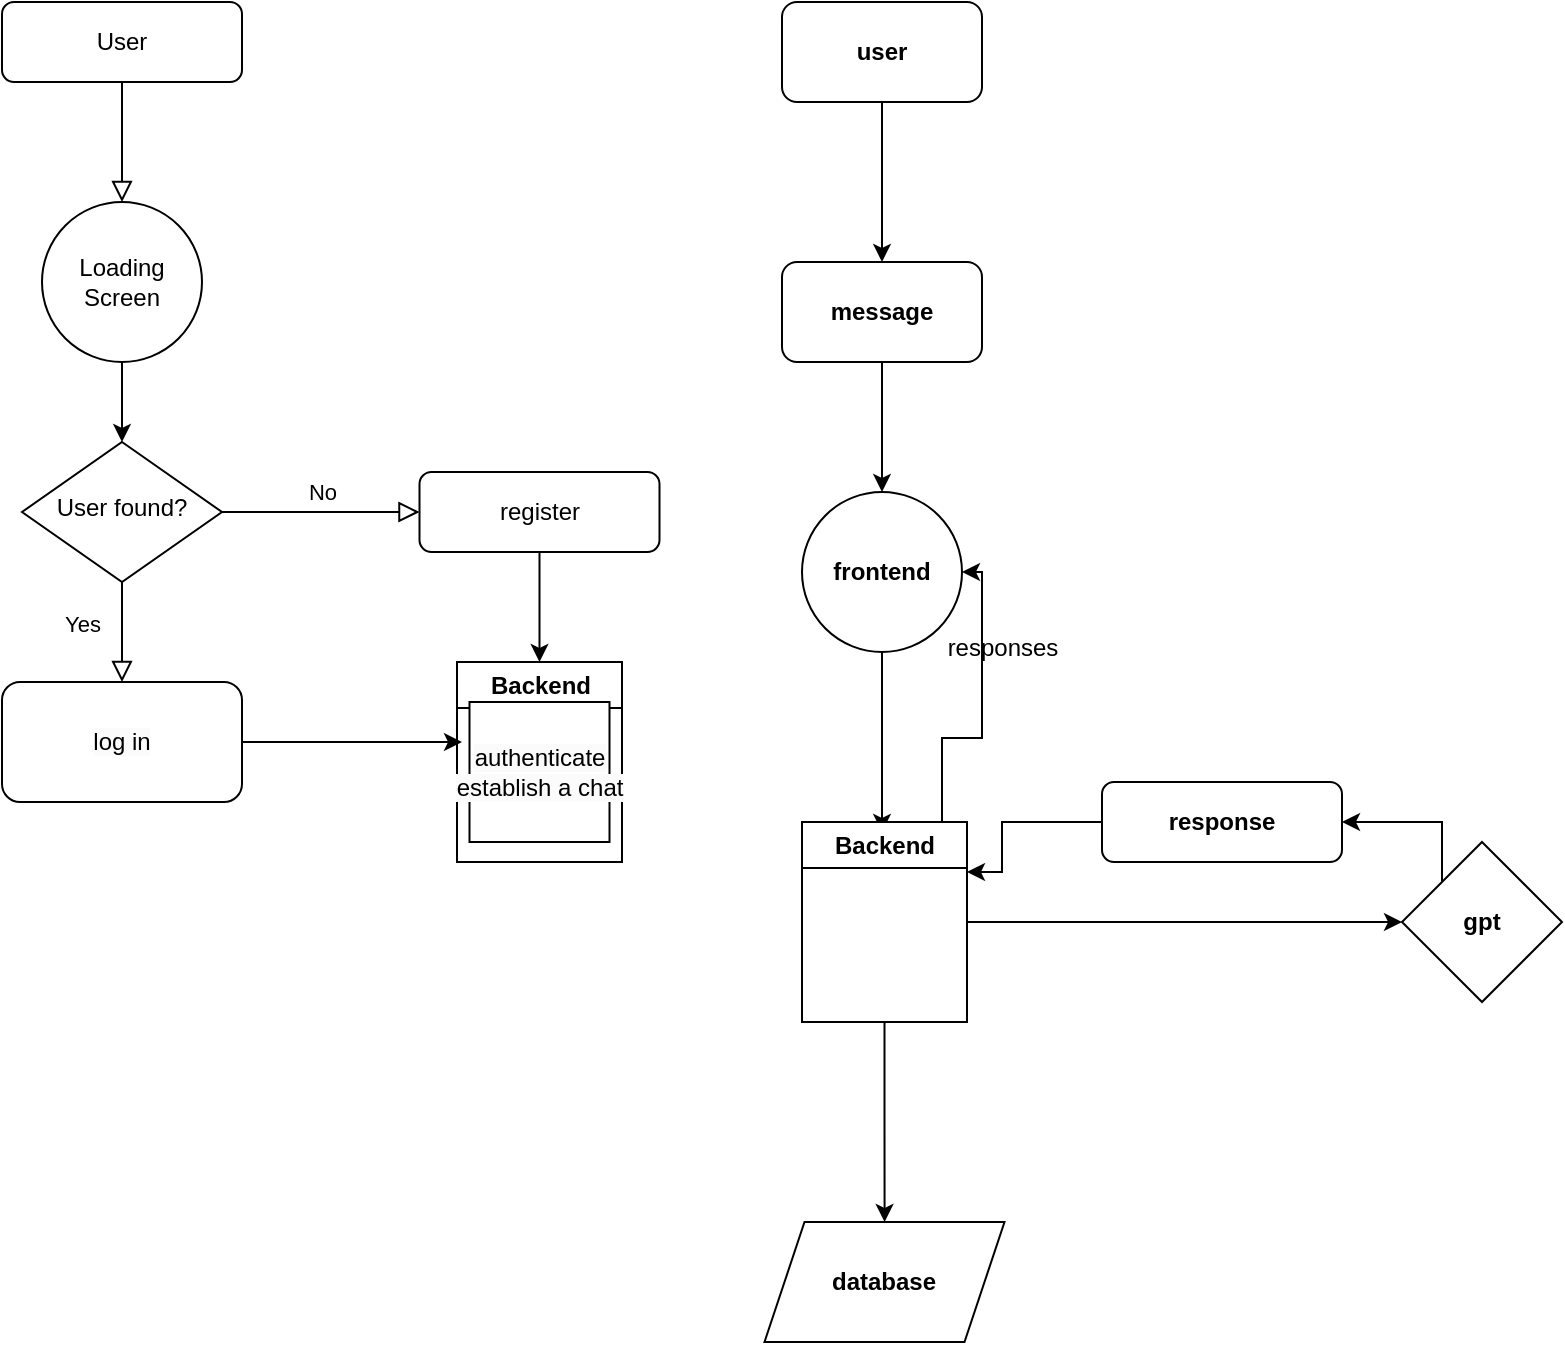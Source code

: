 <mxfile version="24.7.16">
  <diagram id="C5RBs43oDa-KdzZeNtuy" name="Page-1">
    <mxGraphModel dx="1267" dy="830" grid="1" gridSize="10" guides="1" tooltips="1" connect="1" arrows="1" fold="1" page="1" pageScale="1" pageWidth="827" pageHeight="1169" math="0" shadow="0">
      <root>
        <mxCell id="WIyWlLk6GJQsqaUBKTNV-0" />
        <mxCell id="WIyWlLk6GJQsqaUBKTNV-1" parent="WIyWlLk6GJQsqaUBKTNV-0" />
        <mxCell id="WIyWlLk6GJQsqaUBKTNV-2" value="" style="rounded=0;html=1;jettySize=auto;orthogonalLoop=1;fontSize=11;endArrow=block;endFill=0;endSize=8;strokeWidth=1;shadow=0;labelBackgroundColor=none;edgeStyle=orthogonalEdgeStyle;entryX=0.5;entryY=0;entryDx=0;entryDy=0;" parent="WIyWlLk6GJQsqaUBKTNV-1" source="WIyWlLk6GJQsqaUBKTNV-3" target="C--WFagPwcrnOaS1PExe-1" edge="1">
          <mxGeometry relative="1" as="geometry">
            <mxPoint x="90" y="120" as="targetPoint" />
          </mxGeometry>
        </mxCell>
        <mxCell id="WIyWlLk6GJQsqaUBKTNV-3" value="User" style="rounded=1;whiteSpace=wrap;html=1;fontSize=12;glass=0;strokeWidth=1;shadow=0;" parent="WIyWlLk6GJQsqaUBKTNV-1" vertex="1">
          <mxGeometry x="30" y="40" width="120" height="40" as="geometry" />
        </mxCell>
        <mxCell id="WIyWlLk6GJQsqaUBKTNV-4" value="Yes" style="rounded=0;html=1;jettySize=auto;orthogonalLoop=1;fontSize=11;endArrow=block;endFill=0;endSize=8;strokeWidth=1;shadow=0;labelBackgroundColor=none;edgeStyle=orthogonalEdgeStyle;" parent="WIyWlLk6GJQsqaUBKTNV-1" source="WIyWlLk6GJQsqaUBKTNV-6" edge="1">
          <mxGeometry x="-0.167" y="-20" relative="1" as="geometry">
            <mxPoint as="offset" />
            <mxPoint x="90" y="380" as="targetPoint" />
          </mxGeometry>
        </mxCell>
        <mxCell id="WIyWlLk6GJQsqaUBKTNV-5" value="No" style="edgeStyle=orthogonalEdgeStyle;rounded=0;html=1;jettySize=auto;orthogonalLoop=1;fontSize=11;endArrow=block;endFill=0;endSize=8;strokeWidth=1;shadow=0;labelBackgroundColor=none;" parent="WIyWlLk6GJQsqaUBKTNV-1" source="WIyWlLk6GJQsqaUBKTNV-6" target="WIyWlLk6GJQsqaUBKTNV-7" edge="1">
          <mxGeometry y="10" relative="1" as="geometry">
            <mxPoint as="offset" />
          </mxGeometry>
        </mxCell>
        <mxCell id="WIyWlLk6GJQsqaUBKTNV-6" value="User found?" style="rhombus;whiteSpace=wrap;html=1;shadow=0;fontFamily=Helvetica;fontSize=12;align=center;strokeWidth=1;spacing=6;spacingTop=-4;" parent="WIyWlLk6GJQsqaUBKTNV-1" vertex="1">
          <mxGeometry x="40" y="260" width="100" height="70" as="geometry" />
        </mxCell>
        <mxCell id="C--WFagPwcrnOaS1PExe-9" value="" style="edgeStyle=orthogonalEdgeStyle;rounded=0;orthogonalLoop=1;jettySize=auto;html=1;entryX=0.5;entryY=0;entryDx=0;entryDy=0;" edge="1" parent="WIyWlLk6GJQsqaUBKTNV-1" source="WIyWlLk6GJQsqaUBKTNV-7" target="C--WFagPwcrnOaS1PExe-11">
          <mxGeometry relative="1" as="geometry">
            <mxPoint x="310" y="360" as="targetPoint" />
          </mxGeometry>
        </mxCell>
        <mxCell id="WIyWlLk6GJQsqaUBKTNV-7" value="register" style="rounded=1;whiteSpace=wrap;html=1;fontSize=12;glass=0;strokeWidth=1;shadow=0;" parent="WIyWlLk6GJQsqaUBKTNV-1" vertex="1">
          <mxGeometry x="238.75" y="275" width="120" height="40" as="geometry" />
        </mxCell>
        <mxCell id="C--WFagPwcrnOaS1PExe-2" value="" style="edgeStyle=orthogonalEdgeStyle;rounded=0;orthogonalLoop=1;jettySize=auto;html=1;" edge="1" parent="WIyWlLk6GJQsqaUBKTNV-1" source="C--WFagPwcrnOaS1PExe-1" target="WIyWlLk6GJQsqaUBKTNV-6">
          <mxGeometry relative="1" as="geometry" />
        </mxCell>
        <mxCell id="C--WFagPwcrnOaS1PExe-1" value="Loading Screen" style="ellipse;whiteSpace=wrap;html=1;aspect=fixed;" vertex="1" parent="WIyWlLk6GJQsqaUBKTNV-1">
          <mxGeometry x="50" y="140" width="80" height="80" as="geometry" />
        </mxCell>
        <mxCell id="C--WFagPwcrnOaS1PExe-8" value="" style="edgeStyle=orthogonalEdgeStyle;rounded=0;orthogonalLoop=1;jettySize=auto;html=1;" edge="1" parent="WIyWlLk6GJQsqaUBKTNV-1" source="C--WFagPwcrnOaS1PExe-5">
          <mxGeometry relative="1" as="geometry">
            <mxPoint x="260" y="410" as="targetPoint" />
          </mxGeometry>
        </mxCell>
        <mxCell id="C--WFagPwcrnOaS1PExe-5" value="&lt;meta charset=&quot;utf-8&quot;&gt;&lt;span style=&quot;color: rgb(0, 0, 0); font-family: Helvetica; font-size: 12px; font-style: normal; font-variant-ligatures: normal; font-variant-caps: normal; font-weight: 400; letter-spacing: normal; orphans: 2; text-align: center; text-indent: 0px; text-transform: none; widows: 2; word-spacing: 0px; -webkit-text-stroke-width: 0px; white-space: normal; background-color: rgb(251, 251, 251); text-decoration-thickness: initial; text-decoration-style: initial; text-decoration-color: initial; display: inline !important; float: none;&quot;&gt;log in&lt;/span&gt;" style="rounded=1;whiteSpace=wrap;html=1;" vertex="1" parent="WIyWlLk6GJQsqaUBKTNV-1">
          <mxGeometry x="30" y="380" width="120" height="60" as="geometry" />
        </mxCell>
        <mxCell id="C--WFagPwcrnOaS1PExe-11" value="Backend" style="swimlane;whiteSpace=wrap;html=1;" vertex="1" parent="WIyWlLk6GJQsqaUBKTNV-1">
          <mxGeometry x="257.5" y="370" width="82.5" height="100" as="geometry" />
        </mxCell>
        <mxCell id="C--WFagPwcrnOaS1PExe-14" value="&lt;meta charset=&quot;utf-8&quot;&gt;&lt;span style=&quot;color: rgb(0, 0, 0); font-family: Helvetica; font-size: 12px; font-style: normal; font-variant-ligatures: normal; font-variant-caps: normal; font-weight: 400; letter-spacing: normal; orphans: 2; text-align: center; text-indent: 0px; text-transform: none; widows: 2; word-spacing: 0px; -webkit-text-stroke-width: 0px; white-space: nowrap; background-color: rgb(251, 251, 251); text-decoration-thickness: initial; text-decoration-style: initial; text-decoration-color: initial; display: inline !important; float: none;&quot;&gt;authenticate&lt;/span&gt;&lt;div style=&quot;forced-color-adjust: none; color: rgb(0, 0, 0); font-family: Helvetica; font-size: 12px; font-style: normal; font-variant-ligatures: normal; font-variant-caps: normal; font-weight: 400; letter-spacing: normal; orphans: 2; text-align: center; text-indent: 0px; text-transform: none; widows: 2; word-spacing: 0px; -webkit-text-stroke-width: 0px; white-space: nowrap; background-color: rgb(251, 251, 251); text-decoration-thickness: initial; text-decoration-style: initial; text-decoration-color: initial;&quot;&gt;establish a chat&lt;/div&gt;" style="whiteSpace=wrap;html=1;aspect=fixed;" vertex="1" parent="C--WFagPwcrnOaS1PExe-11">
          <mxGeometry x="6.25" y="20" width="70" height="70" as="geometry" />
        </mxCell>
        <mxCell id="C--WFagPwcrnOaS1PExe-21" value="" style="edgeStyle=orthogonalEdgeStyle;rounded=0;orthogonalLoop=1;jettySize=auto;html=1;" edge="1" parent="WIyWlLk6GJQsqaUBKTNV-1" source="C--WFagPwcrnOaS1PExe-17" target="C--WFagPwcrnOaS1PExe-20">
          <mxGeometry relative="1" as="geometry" />
        </mxCell>
        <mxCell id="C--WFagPwcrnOaS1PExe-17" value="user" style="rounded=1;whiteSpace=wrap;html=1;fontStyle=1;startSize=23;" vertex="1" parent="WIyWlLk6GJQsqaUBKTNV-1">
          <mxGeometry x="420" y="40" width="100" height="50" as="geometry" />
        </mxCell>
        <mxCell id="C--WFagPwcrnOaS1PExe-23" value="" style="edgeStyle=orthogonalEdgeStyle;rounded=0;orthogonalLoop=1;jettySize=auto;html=1;" edge="1" parent="WIyWlLk6GJQsqaUBKTNV-1" source="C--WFagPwcrnOaS1PExe-20" target="C--WFagPwcrnOaS1PExe-22">
          <mxGeometry relative="1" as="geometry" />
        </mxCell>
        <mxCell id="C--WFagPwcrnOaS1PExe-20" value="message" style="rounded=1;whiteSpace=wrap;html=1;fontStyle=1;startSize=23;" vertex="1" parent="WIyWlLk6GJQsqaUBKTNV-1">
          <mxGeometry x="420" y="170" width="100" height="50" as="geometry" />
        </mxCell>
        <mxCell id="C--WFagPwcrnOaS1PExe-25" value="" style="edgeStyle=orthogonalEdgeStyle;rounded=0;orthogonalLoop=1;jettySize=auto;html=1;" edge="1" parent="WIyWlLk6GJQsqaUBKTNV-1" source="C--WFagPwcrnOaS1PExe-22">
          <mxGeometry relative="1" as="geometry">
            <mxPoint x="470" y="455" as="targetPoint" />
          </mxGeometry>
        </mxCell>
        <mxCell id="C--WFagPwcrnOaS1PExe-22" value="frontend" style="ellipse;whiteSpace=wrap;html=1;rounded=1;fontStyle=1;startSize=23;" vertex="1" parent="WIyWlLk6GJQsqaUBKTNV-1">
          <mxGeometry x="430" y="285" width="80" height="80" as="geometry" />
        </mxCell>
        <mxCell id="C--WFagPwcrnOaS1PExe-29" value="" style="edgeStyle=orthogonalEdgeStyle;rounded=0;orthogonalLoop=1;jettySize=auto;html=1;" edge="1" parent="WIyWlLk6GJQsqaUBKTNV-1" source="C--WFagPwcrnOaS1PExe-26" target="C--WFagPwcrnOaS1PExe-28">
          <mxGeometry relative="1" as="geometry" />
        </mxCell>
        <mxCell id="C--WFagPwcrnOaS1PExe-36" value="" style="edgeStyle=orthogonalEdgeStyle;rounded=0;orthogonalLoop=1;jettySize=auto;html=1;" edge="1" parent="WIyWlLk6GJQsqaUBKTNV-1" source="C--WFagPwcrnOaS1PExe-26" target="C--WFagPwcrnOaS1PExe-35">
          <mxGeometry relative="1" as="geometry" />
        </mxCell>
        <mxCell id="C--WFagPwcrnOaS1PExe-37" value="" style="edgeStyle=orthogonalEdgeStyle;rounded=0;orthogonalLoop=1;jettySize=auto;html=1;" edge="1" parent="WIyWlLk6GJQsqaUBKTNV-1" source="C--WFagPwcrnOaS1PExe-26" target="C--WFagPwcrnOaS1PExe-22">
          <mxGeometry relative="1" as="geometry">
            <Array as="points">
              <mxPoint x="500" y="408" />
              <mxPoint x="520" y="408" />
              <mxPoint x="520" y="325" />
            </Array>
          </mxGeometry>
        </mxCell>
        <mxCell id="C--WFagPwcrnOaS1PExe-26" value="Backend" style="swimlane;whiteSpace=wrap;html=1;" vertex="1" parent="WIyWlLk6GJQsqaUBKTNV-1">
          <mxGeometry x="430" y="450" width="82.5" height="100" as="geometry" />
        </mxCell>
        <mxCell id="C--WFagPwcrnOaS1PExe-31" value="" style="edgeStyle=orthogonalEdgeStyle;rounded=0;orthogonalLoop=1;jettySize=auto;html=1;entryX=1;entryY=0.5;entryDx=0;entryDy=0;" edge="1" parent="WIyWlLk6GJQsqaUBKTNV-1" source="C--WFagPwcrnOaS1PExe-28" target="C--WFagPwcrnOaS1PExe-30">
          <mxGeometry relative="1" as="geometry">
            <Array as="points">
              <mxPoint x="750" y="450" />
            </Array>
          </mxGeometry>
        </mxCell>
        <mxCell id="C--WFagPwcrnOaS1PExe-28" value="gpt" style="rhombus;whiteSpace=wrap;html=1;fontStyle=1;startSize=23;" vertex="1" parent="WIyWlLk6GJQsqaUBKTNV-1">
          <mxGeometry x="730" y="460" width="80" height="80" as="geometry" />
        </mxCell>
        <mxCell id="C--WFagPwcrnOaS1PExe-32" value="" style="edgeStyle=orthogonalEdgeStyle;rounded=0;orthogonalLoop=1;jettySize=auto;html=1;entryX=1;entryY=0.25;entryDx=0;entryDy=0;" edge="1" parent="WIyWlLk6GJQsqaUBKTNV-1" source="C--WFagPwcrnOaS1PExe-30" target="C--WFagPwcrnOaS1PExe-26">
          <mxGeometry relative="1" as="geometry">
            <Array as="points">
              <mxPoint x="530" y="450" />
              <mxPoint x="530" y="475" />
            </Array>
          </mxGeometry>
        </mxCell>
        <mxCell id="C--WFagPwcrnOaS1PExe-30" value="response" style="rounded=1;whiteSpace=wrap;html=1;fontStyle=1;startSize=23;" vertex="1" parent="WIyWlLk6GJQsqaUBKTNV-1">
          <mxGeometry x="580" y="430" width="120" height="40" as="geometry" />
        </mxCell>
        <mxCell id="C--WFagPwcrnOaS1PExe-35" value="database" style="shape=parallelogram;perimeter=parallelogramPerimeter;whiteSpace=wrap;html=1;fixedSize=1;fontStyle=1;startSize=23;" vertex="1" parent="WIyWlLk6GJQsqaUBKTNV-1">
          <mxGeometry x="411.25" y="650" width="120" height="60" as="geometry" />
        </mxCell>
        <mxCell id="C--WFagPwcrnOaS1PExe-38" value="responses" style="text;html=1;align=center;verticalAlign=middle;resizable=0;points=[];autosize=1;strokeColor=none;fillColor=none;" vertex="1" parent="WIyWlLk6GJQsqaUBKTNV-1">
          <mxGeometry x="490" y="348" width="80" height="30" as="geometry" />
        </mxCell>
      </root>
    </mxGraphModel>
  </diagram>
</mxfile>
